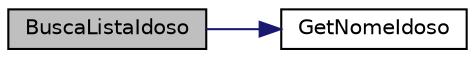 digraph "BuscaListaIdoso"
{
 // LATEX_PDF_SIZE
  edge [fontname="Helvetica",fontsize="10",labelfontname="Helvetica",labelfontsize="10"];
  node [fontname="Helvetica",fontsize="10",shape=record];
  rankdir="LR";
  Node1 [label="BuscaListaIdoso",height=0.2,width=0.4,color="black", fillcolor="grey75", style="filled", fontcolor="black",tooltip="Busca na lista o Idoso que possui o nome informado e faz o retorno do mesmo, retornando nulo caso a l..."];
  Node1 -> Node2 [color="midnightblue",fontsize="10",style="solid"];
  Node2 [label="GetNomeIdoso",height=0.2,width=0.4,color="black", fillcolor="white", style="filled",URL="$idoso_8h.html#ad410fb3330c4e9336dc048bb5c684b58",tooltip="Retorna o Nome do objeto Idoso."];
}
